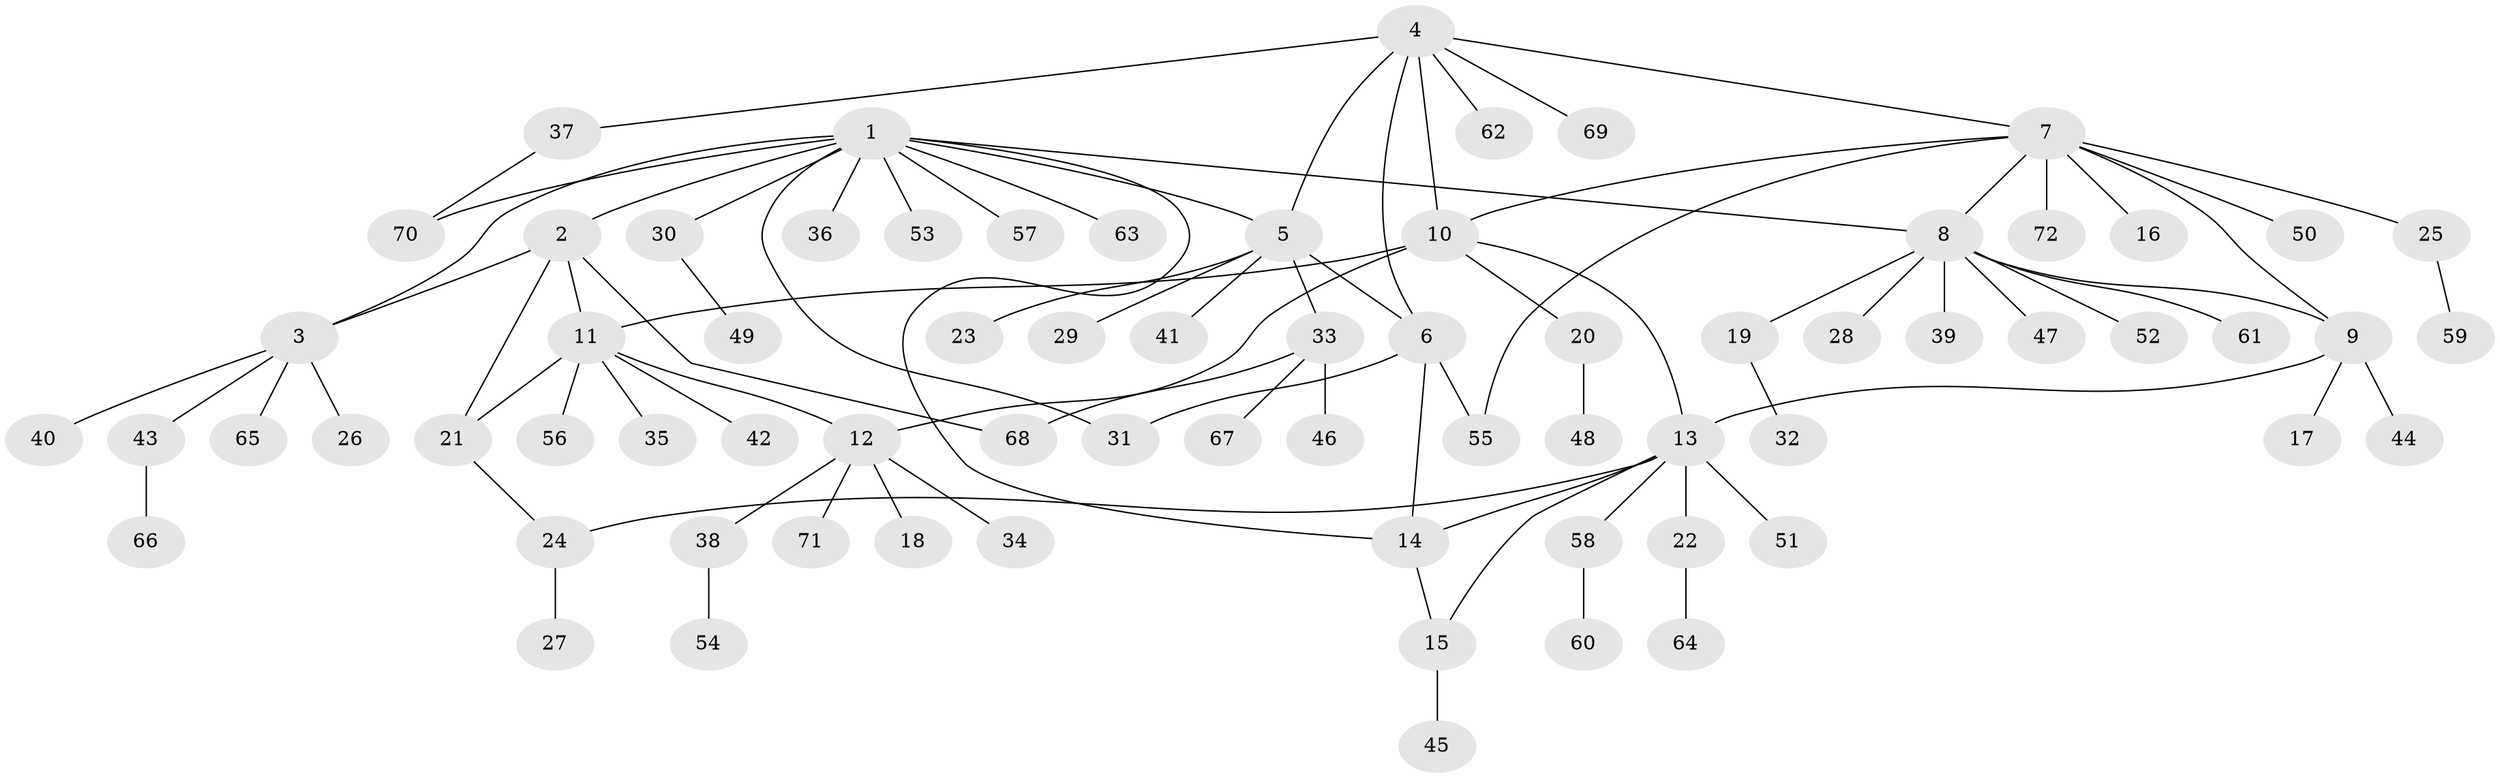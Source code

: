 // coarse degree distribution, {9: 0.05555555555555555, 5: 0.027777777777777776, 6: 0.08333333333333333, 8: 0.027777777777777776, 3: 0.08333333333333333, 4: 0.05555555555555555, 1: 0.6111111111111112, 2: 0.05555555555555555}
// Generated by graph-tools (version 1.1) at 2025/19/03/04/25 18:19:36]
// undirected, 72 vertices, 88 edges
graph export_dot {
graph [start="1"]
  node [color=gray90,style=filled];
  1;
  2;
  3;
  4;
  5;
  6;
  7;
  8;
  9;
  10;
  11;
  12;
  13;
  14;
  15;
  16;
  17;
  18;
  19;
  20;
  21;
  22;
  23;
  24;
  25;
  26;
  27;
  28;
  29;
  30;
  31;
  32;
  33;
  34;
  35;
  36;
  37;
  38;
  39;
  40;
  41;
  42;
  43;
  44;
  45;
  46;
  47;
  48;
  49;
  50;
  51;
  52;
  53;
  54;
  55;
  56;
  57;
  58;
  59;
  60;
  61;
  62;
  63;
  64;
  65;
  66;
  67;
  68;
  69;
  70;
  71;
  72;
  1 -- 2;
  1 -- 3;
  1 -- 5;
  1 -- 8;
  1 -- 14;
  1 -- 30;
  1 -- 31;
  1 -- 36;
  1 -- 53;
  1 -- 57;
  1 -- 63;
  1 -- 70;
  2 -- 3;
  2 -- 11;
  2 -- 21;
  2 -- 68;
  3 -- 26;
  3 -- 40;
  3 -- 43;
  3 -- 65;
  4 -- 5;
  4 -- 6;
  4 -- 7;
  4 -- 10;
  4 -- 37;
  4 -- 62;
  4 -- 69;
  5 -- 6;
  5 -- 23;
  5 -- 29;
  5 -- 33;
  5 -- 41;
  6 -- 14;
  6 -- 31;
  6 -- 55;
  7 -- 8;
  7 -- 9;
  7 -- 10;
  7 -- 16;
  7 -- 25;
  7 -- 50;
  7 -- 55;
  7 -- 72;
  8 -- 9;
  8 -- 19;
  8 -- 28;
  8 -- 39;
  8 -- 47;
  8 -- 52;
  8 -- 61;
  9 -- 13;
  9 -- 17;
  9 -- 44;
  10 -- 11;
  10 -- 12;
  10 -- 13;
  10 -- 20;
  11 -- 12;
  11 -- 21;
  11 -- 35;
  11 -- 42;
  11 -- 56;
  12 -- 18;
  12 -- 34;
  12 -- 38;
  12 -- 71;
  13 -- 14;
  13 -- 15;
  13 -- 22;
  13 -- 24;
  13 -- 51;
  13 -- 58;
  14 -- 15;
  15 -- 45;
  19 -- 32;
  20 -- 48;
  21 -- 24;
  22 -- 64;
  24 -- 27;
  25 -- 59;
  30 -- 49;
  33 -- 46;
  33 -- 67;
  33 -- 68;
  37 -- 70;
  38 -- 54;
  43 -- 66;
  58 -- 60;
}
